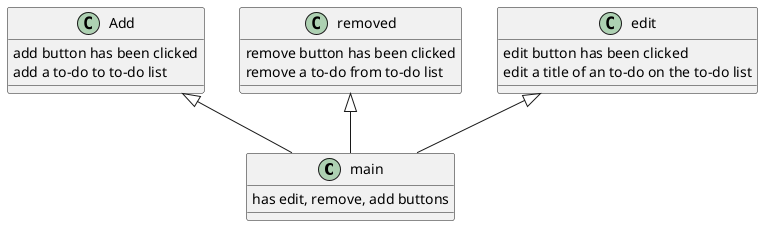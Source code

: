 @startuml
'https://plantuml.com/class-diagram

interface main

Add <|-- main
removed <|-- main
edit <|-- main

class main{
has edit, remove, add buttons
}

class removed{
remove button has been clicked
remove a to-do from to-do list
}

class Add{
add button has been clicked
add a to-do to to-do list
}

class edit{
edit button has been clicked
edit a title of an to-do on the to-do list
}

@enduml